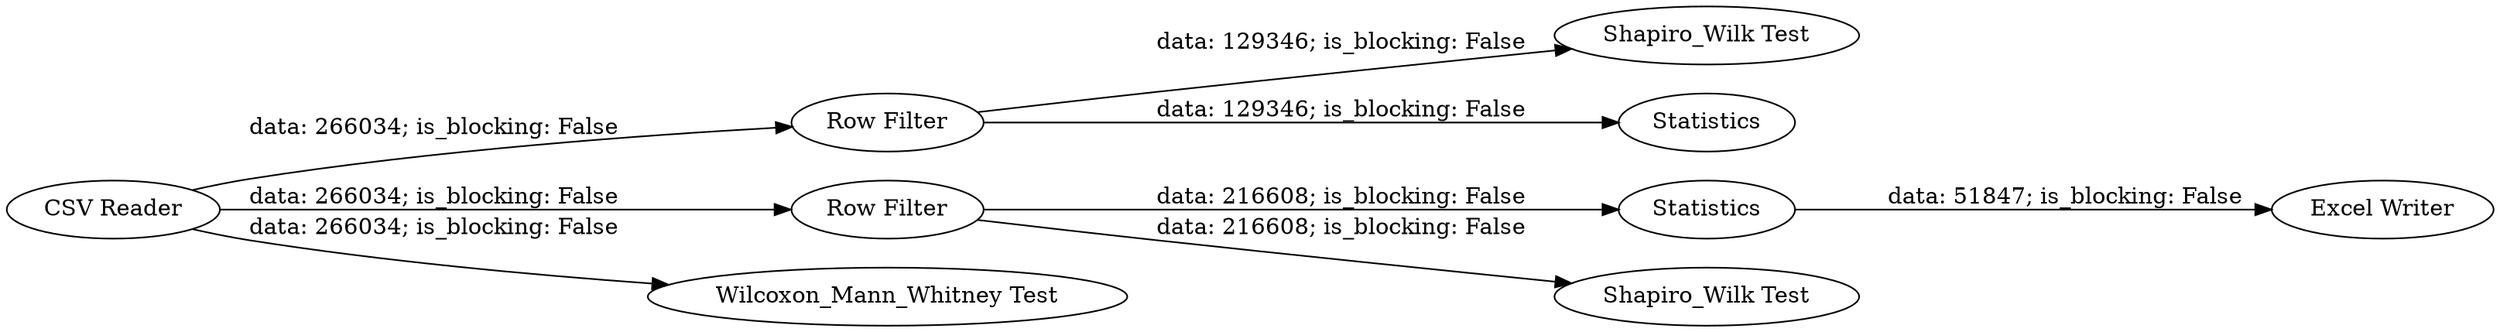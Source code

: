 digraph {
	"-4119843788921906804_120" [label="Row Filter"]
	"-4119843788921906804_30" [label=Statistics]
	"-4119843788921906804_122" [label="Excel Writer"]
	"-4119843788921906804_114" [label="Row Filter"]
	"-4119843788921906804_123" [label="Shapiro_Wilk Test"]
	"-4119843788921906804_112" [label="Shapiro_Wilk Test"]
	"-4119843788921906804_125" [label="Wilcoxon_Mann_Whitney Test"]
	"-4119843788921906804_118" [label="CSV Reader"]
	"-4119843788921906804_121" [label=Statistics]
	"-4119843788921906804_30" -> "-4119843788921906804_122" [label="data: 51847; is_blocking: False"]
	"-4119843788921906804_118" -> "-4119843788921906804_125" [label="data: 266034; is_blocking: False"]
	"-4119843788921906804_118" -> "-4119843788921906804_120" [label="data: 266034; is_blocking: False"]
	"-4119843788921906804_118" -> "-4119843788921906804_114" [label="data: 266034; is_blocking: False"]
	"-4119843788921906804_120" -> "-4119843788921906804_121" [label="data: 129346; is_blocking: False"]
	"-4119843788921906804_114" -> "-4119843788921906804_30" [label="data: 216608; is_blocking: False"]
	"-4119843788921906804_114" -> "-4119843788921906804_112" [label="data: 216608; is_blocking: False"]
	"-4119843788921906804_120" -> "-4119843788921906804_123" [label="data: 129346; is_blocking: False"]
	rankdir=LR
}
